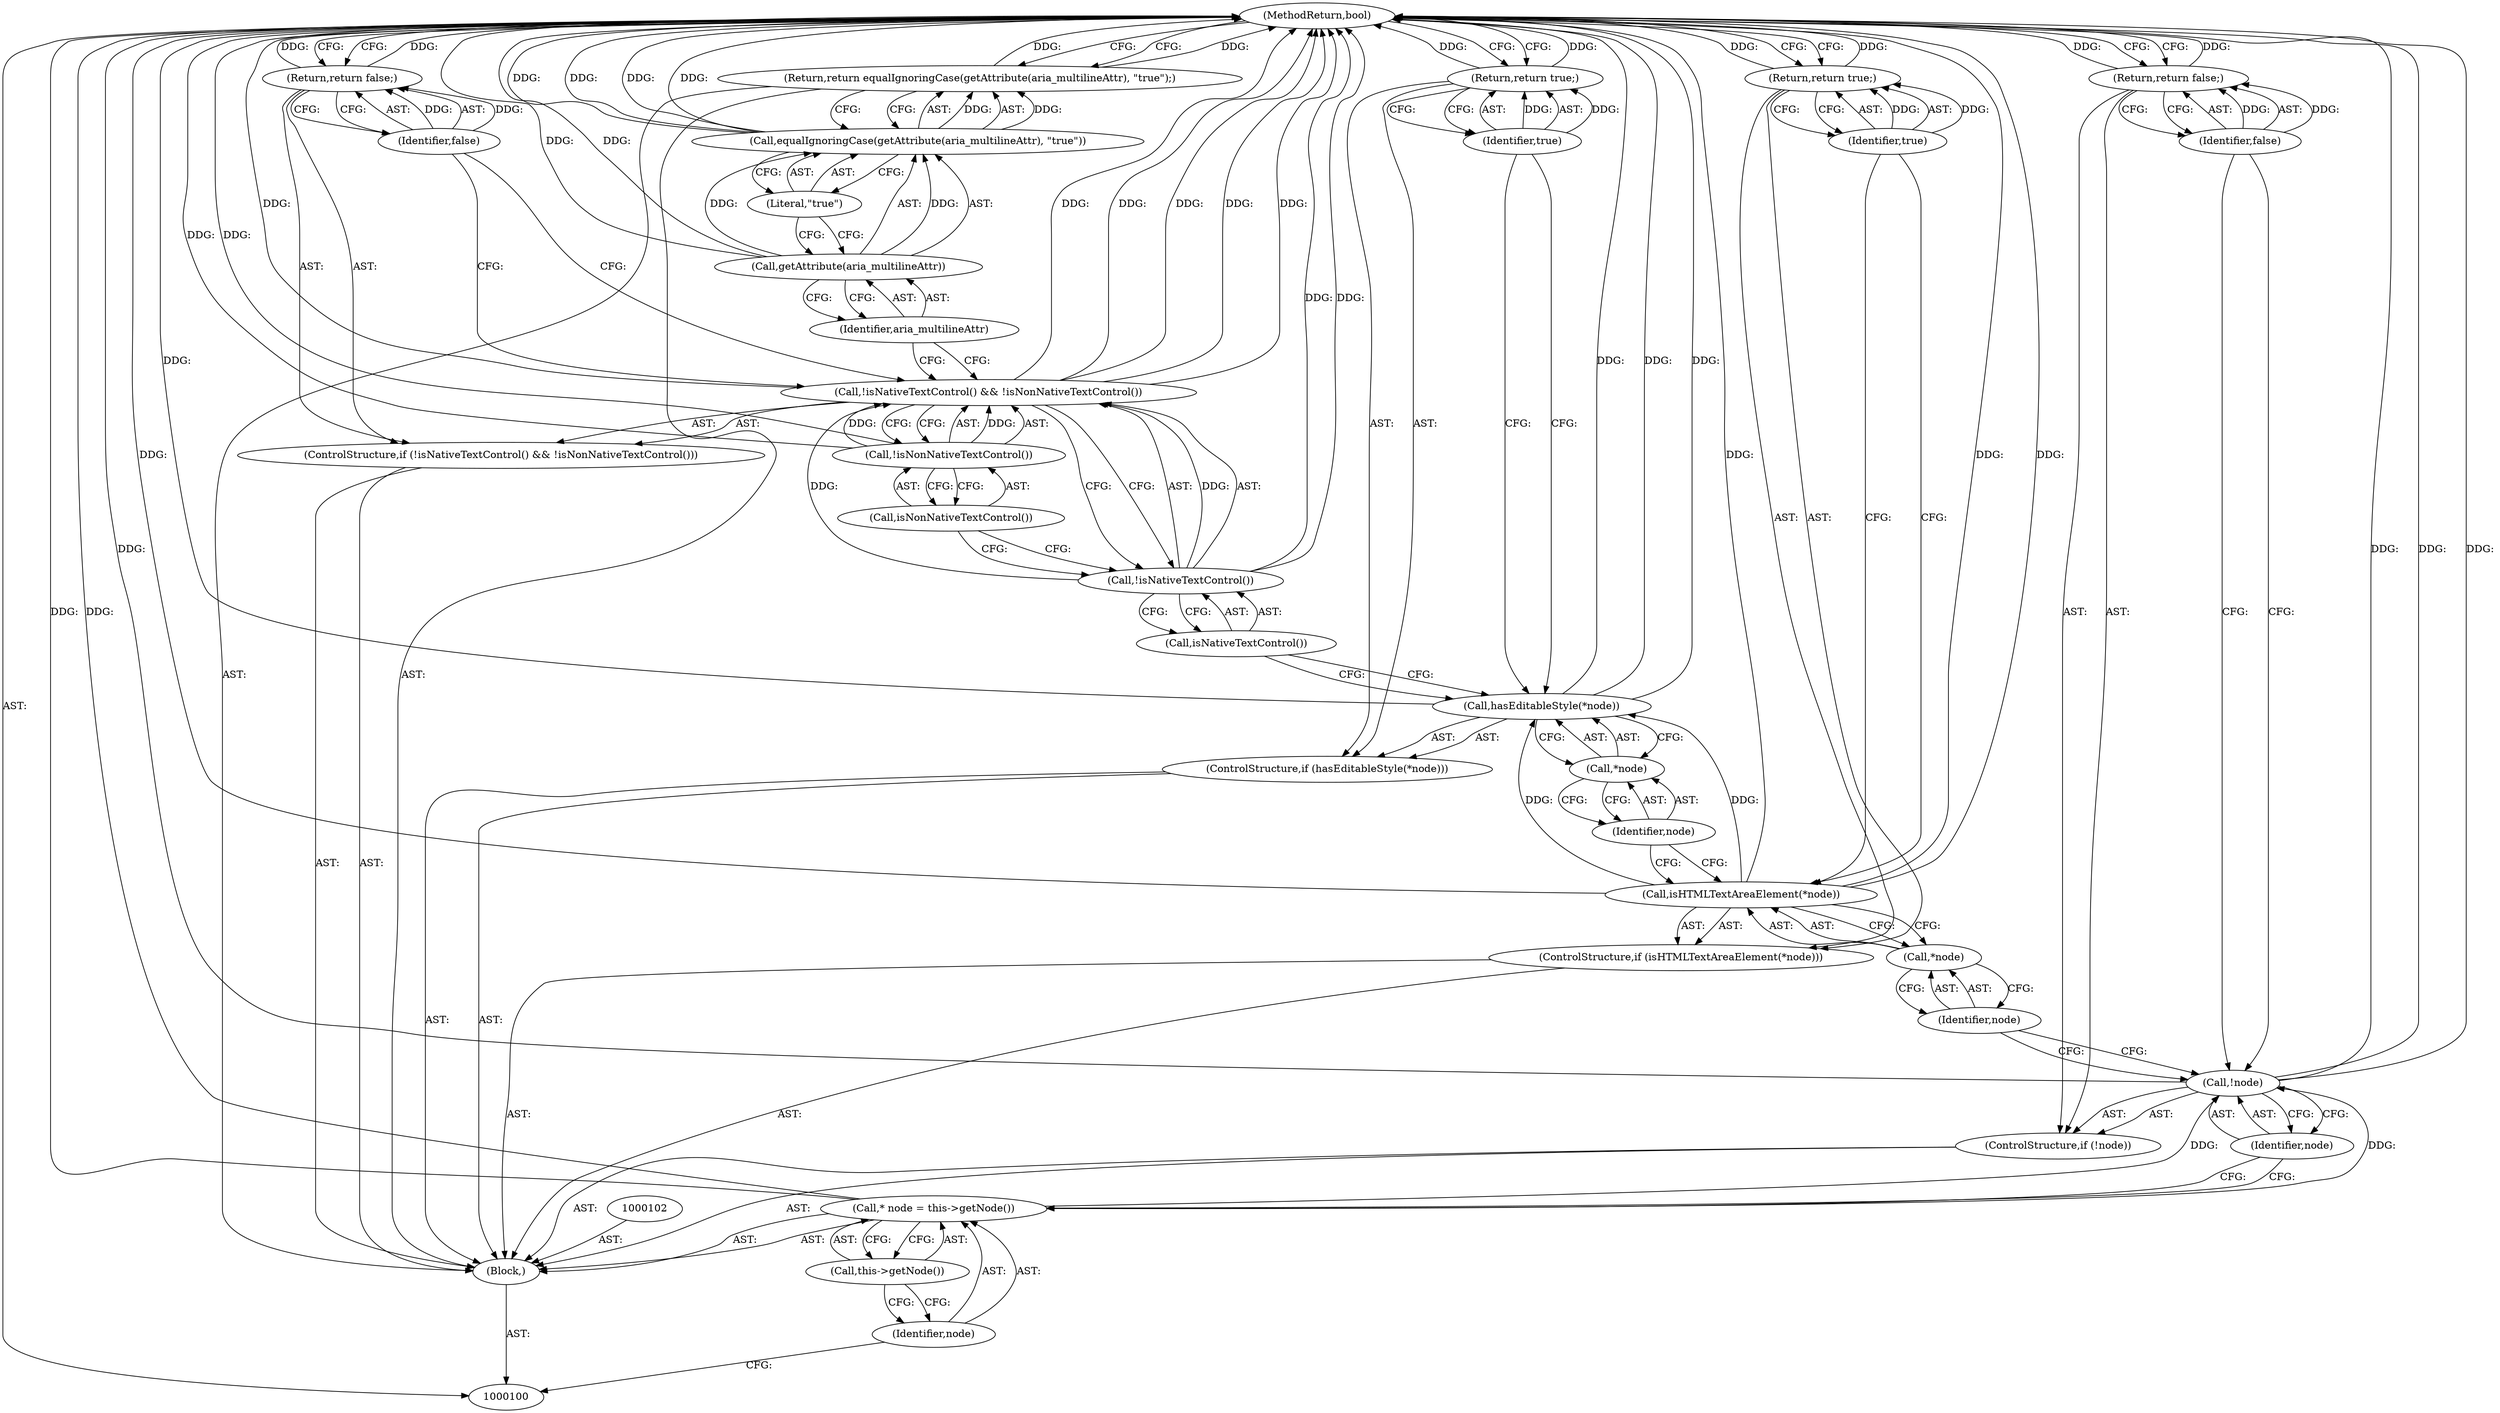 digraph "1_Chrome_d27468a832d5316884bd02f459cbf493697fd7e1_26" {
"1000136" [label="(MethodReturn,bool)"];
"1000101" [label="(Block,)"];
"1000122" [label="(Identifier,true)"];
"1000121" [label="(Return,return true;)"];
"1000123" [label="(ControlStructure,if (!isNativeTextControl() && !isNonNativeTextControl()))"];
"1000127" [label="(Call,!isNonNativeTextControl())"];
"1000128" [label="(Call,isNonNativeTextControl())"];
"1000124" [label="(Call,!isNativeTextControl() && !isNonNativeTextControl())"];
"1000125" [label="(Call,!isNativeTextControl())"];
"1000126" [label="(Call,isNativeTextControl())"];
"1000130" [label="(Identifier,false)"];
"1000129" [label="(Return,return false;)"];
"1000131" [label="(Return,return equalIgnoringCase(getAttribute(aria_multilineAttr), \"true\");)"];
"1000133" [label="(Call,getAttribute(aria_multilineAttr))"];
"1000134" [label="(Identifier,aria_multilineAttr)"];
"1000135" [label="(Literal,\"true\")"];
"1000132" [label="(Call,equalIgnoringCase(getAttribute(aria_multilineAttr), \"true\"))"];
"1000105" [label="(Call,this->getNode())"];
"1000103" [label="(Call,* node = this->getNode())"];
"1000104" [label="(Identifier,node)"];
"1000106" [label="(ControlStructure,if (!node))"];
"1000107" [label="(Call,!node)"];
"1000108" [label="(Identifier,node)"];
"1000110" [label="(Identifier,false)"];
"1000109" [label="(Return,return false;)"];
"1000111" [label="(ControlStructure,if (isHTMLTextAreaElement(*node)))"];
"1000113" [label="(Call,*node)"];
"1000114" [label="(Identifier,node)"];
"1000112" [label="(Call,isHTMLTextAreaElement(*node))"];
"1000116" [label="(Identifier,true)"];
"1000115" [label="(Return,return true;)"];
"1000117" [label="(ControlStructure,if (hasEditableStyle(*node)))"];
"1000119" [label="(Call,*node)"];
"1000120" [label="(Identifier,node)"];
"1000118" [label="(Call,hasEditableStyle(*node))"];
"1000136" -> "1000100"  [label="AST: "];
"1000136" -> "1000109"  [label="CFG: "];
"1000136" -> "1000115"  [label="CFG: "];
"1000136" -> "1000121"  [label="CFG: "];
"1000136" -> "1000129"  [label="CFG: "];
"1000136" -> "1000131"  [label="CFG: "];
"1000125" -> "1000136"  [label="DDG: "];
"1000124" -> "1000136"  [label="DDG: "];
"1000124" -> "1000136"  [label="DDG: "];
"1000124" -> "1000136"  [label="DDG: "];
"1000107" -> "1000136"  [label="DDG: "];
"1000107" -> "1000136"  [label="DDG: "];
"1000103" -> "1000136"  [label="DDG: "];
"1000132" -> "1000136"  [label="DDG: "];
"1000132" -> "1000136"  [label="DDG: "];
"1000118" -> "1000136"  [label="DDG: "];
"1000118" -> "1000136"  [label="DDG: "];
"1000112" -> "1000136"  [label="DDG: "];
"1000112" -> "1000136"  [label="DDG: "];
"1000127" -> "1000136"  [label="DDG: "];
"1000133" -> "1000136"  [label="DDG: "];
"1000121" -> "1000136"  [label="DDG: "];
"1000129" -> "1000136"  [label="DDG: "];
"1000131" -> "1000136"  [label="DDG: "];
"1000115" -> "1000136"  [label="DDG: "];
"1000109" -> "1000136"  [label="DDG: "];
"1000101" -> "1000100"  [label="AST: "];
"1000102" -> "1000101"  [label="AST: "];
"1000103" -> "1000101"  [label="AST: "];
"1000106" -> "1000101"  [label="AST: "];
"1000111" -> "1000101"  [label="AST: "];
"1000117" -> "1000101"  [label="AST: "];
"1000123" -> "1000101"  [label="AST: "];
"1000131" -> "1000101"  [label="AST: "];
"1000122" -> "1000121"  [label="AST: "];
"1000122" -> "1000118"  [label="CFG: "];
"1000121" -> "1000122"  [label="CFG: "];
"1000122" -> "1000121"  [label="DDG: "];
"1000121" -> "1000117"  [label="AST: "];
"1000121" -> "1000122"  [label="CFG: "];
"1000122" -> "1000121"  [label="AST: "];
"1000136" -> "1000121"  [label="CFG: "];
"1000121" -> "1000136"  [label="DDG: "];
"1000122" -> "1000121"  [label="DDG: "];
"1000123" -> "1000101"  [label="AST: "];
"1000124" -> "1000123"  [label="AST: "];
"1000129" -> "1000123"  [label="AST: "];
"1000127" -> "1000124"  [label="AST: "];
"1000127" -> "1000128"  [label="CFG: "];
"1000128" -> "1000127"  [label="AST: "];
"1000124" -> "1000127"  [label="CFG: "];
"1000127" -> "1000136"  [label="DDG: "];
"1000127" -> "1000124"  [label="DDG: "];
"1000128" -> "1000127"  [label="AST: "];
"1000128" -> "1000125"  [label="CFG: "];
"1000127" -> "1000128"  [label="CFG: "];
"1000124" -> "1000123"  [label="AST: "];
"1000124" -> "1000125"  [label="CFG: "];
"1000124" -> "1000127"  [label="CFG: "];
"1000125" -> "1000124"  [label="AST: "];
"1000127" -> "1000124"  [label="AST: "];
"1000130" -> "1000124"  [label="CFG: "];
"1000134" -> "1000124"  [label="CFG: "];
"1000124" -> "1000136"  [label="DDG: "];
"1000124" -> "1000136"  [label="DDG: "];
"1000124" -> "1000136"  [label="DDG: "];
"1000125" -> "1000124"  [label="DDG: "];
"1000127" -> "1000124"  [label="DDG: "];
"1000125" -> "1000124"  [label="AST: "];
"1000125" -> "1000126"  [label="CFG: "];
"1000126" -> "1000125"  [label="AST: "];
"1000128" -> "1000125"  [label="CFG: "];
"1000124" -> "1000125"  [label="CFG: "];
"1000125" -> "1000136"  [label="DDG: "];
"1000125" -> "1000124"  [label="DDG: "];
"1000126" -> "1000125"  [label="AST: "];
"1000126" -> "1000118"  [label="CFG: "];
"1000125" -> "1000126"  [label="CFG: "];
"1000130" -> "1000129"  [label="AST: "];
"1000130" -> "1000124"  [label="CFG: "];
"1000129" -> "1000130"  [label="CFG: "];
"1000130" -> "1000129"  [label="DDG: "];
"1000129" -> "1000123"  [label="AST: "];
"1000129" -> "1000130"  [label="CFG: "];
"1000130" -> "1000129"  [label="AST: "];
"1000136" -> "1000129"  [label="CFG: "];
"1000129" -> "1000136"  [label="DDG: "];
"1000130" -> "1000129"  [label="DDG: "];
"1000131" -> "1000101"  [label="AST: "];
"1000131" -> "1000132"  [label="CFG: "];
"1000132" -> "1000131"  [label="AST: "];
"1000136" -> "1000131"  [label="CFG: "];
"1000131" -> "1000136"  [label="DDG: "];
"1000132" -> "1000131"  [label="DDG: "];
"1000133" -> "1000132"  [label="AST: "];
"1000133" -> "1000134"  [label="CFG: "];
"1000134" -> "1000133"  [label="AST: "];
"1000135" -> "1000133"  [label="CFG: "];
"1000133" -> "1000136"  [label="DDG: "];
"1000133" -> "1000132"  [label="DDG: "];
"1000134" -> "1000133"  [label="AST: "];
"1000134" -> "1000124"  [label="CFG: "];
"1000133" -> "1000134"  [label="CFG: "];
"1000135" -> "1000132"  [label="AST: "];
"1000135" -> "1000133"  [label="CFG: "];
"1000132" -> "1000135"  [label="CFG: "];
"1000132" -> "1000131"  [label="AST: "];
"1000132" -> "1000135"  [label="CFG: "];
"1000133" -> "1000132"  [label="AST: "];
"1000135" -> "1000132"  [label="AST: "];
"1000131" -> "1000132"  [label="CFG: "];
"1000132" -> "1000136"  [label="DDG: "];
"1000132" -> "1000136"  [label="DDG: "];
"1000132" -> "1000131"  [label="DDG: "];
"1000133" -> "1000132"  [label="DDG: "];
"1000105" -> "1000103"  [label="AST: "];
"1000105" -> "1000104"  [label="CFG: "];
"1000103" -> "1000105"  [label="CFG: "];
"1000103" -> "1000101"  [label="AST: "];
"1000103" -> "1000105"  [label="CFG: "];
"1000104" -> "1000103"  [label="AST: "];
"1000105" -> "1000103"  [label="AST: "];
"1000108" -> "1000103"  [label="CFG: "];
"1000103" -> "1000136"  [label="DDG: "];
"1000103" -> "1000107"  [label="DDG: "];
"1000104" -> "1000103"  [label="AST: "];
"1000104" -> "1000100"  [label="CFG: "];
"1000105" -> "1000104"  [label="CFG: "];
"1000106" -> "1000101"  [label="AST: "];
"1000107" -> "1000106"  [label="AST: "];
"1000109" -> "1000106"  [label="AST: "];
"1000107" -> "1000106"  [label="AST: "];
"1000107" -> "1000108"  [label="CFG: "];
"1000108" -> "1000107"  [label="AST: "];
"1000110" -> "1000107"  [label="CFG: "];
"1000114" -> "1000107"  [label="CFG: "];
"1000107" -> "1000136"  [label="DDG: "];
"1000107" -> "1000136"  [label="DDG: "];
"1000103" -> "1000107"  [label="DDG: "];
"1000108" -> "1000107"  [label="AST: "];
"1000108" -> "1000103"  [label="CFG: "];
"1000107" -> "1000108"  [label="CFG: "];
"1000110" -> "1000109"  [label="AST: "];
"1000110" -> "1000107"  [label="CFG: "];
"1000109" -> "1000110"  [label="CFG: "];
"1000110" -> "1000109"  [label="DDG: "];
"1000109" -> "1000106"  [label="AST: "];
"1000109" -> "1000110"  [label="CFG: "];
"1000110" -> "1000109"  [label="AST: "];
"1000136" -> "1000109"  [label="CFG: "];
"1000109" -> "1000136"  [label="DDG: "];
"1000110" -> "1000109"  [label="DDG: "];
"1000111" -> "1000101"  [label="AST: "];
"1000112" -> "1000111"  [label="AST: "];
"1000115" -> "1000111"  [label="AST: "];
"1000113" -> "1000112"  [label="AST: "];
"1000113" -> "1000114"  [label="CFG: "];
"1000114" -> "1000113"  [label="AST: "];
"1000112" -> "1000113"  [label="CFG: "];
"1000114" -> "1000113"  [label="AST: "];
"1000114" -> "1000107"  [label="CFG: "];
"1000113" -> "1000114"  [label="CFG: "];
"1000112" -> "1000111"  [label="AST: "];
"1000112" -> "1000113"  [label="CFG: "];
"1000113" -> "1000112"  [label="AST: "];
"1000116" -> "1000112"  [label="CFG: "];
"1000120" -> "1000112"  [label="CFG: "];
"1000112" -> "1000136"  [label="DDG: "];
"1000112" -> "1000136"  [label="DDG: "];
"1000112" -> "1000118"  [label="DDG: "];
"1000116" -> "1000115"  [label="AST: "];
"1000116" -> "1000112"  [label="CFG: "];
"1000115" -> "1000116"  [label="CFG: "];
"1000116" -> "1000115"  [label="DDG: "];
"1000115" -> "1000111"  [label="AST: "];
"1000115" -> "1000116"  [label="CFG: "];
"1000116" -> "1000115"  [label="AST: "];
"1000136" -> "1000115"  [label="CFG: "];
"1000115" -> "1000136"  [label="DDG: "];
"1000116" -> "1000115"  [label="DDG: "];
"1000117" -> "1000101"  [label="AST: "];
"1000118" -> "1000117"  [label="AST: "];
"1000121" -> "1000117"  [label="AST: "];
"1000119" -> "1000118"  [label="AST: "];
"1000119" -> "1000120"  [label="CFG: "];
"1000120" -> "1000119"  [label="AST: "];
"1000118" -> "1000119"  [label="CFG: "];
"1000120" -> "1000119"  [label="AST: "];
"1000120" -> "1000112"  [label="CFG: "];
"1000119" -> "1000120"  [label="CFG: "];
"1000118" -> "1000117"  [label="AST: "];
"1000118" -> "1000119"  [label="CFG: "];
"1000119" -> "1000118"  [label="AST: "];
"1000122" -> "1000118"  [label="CFG: "];
"1000126" -> "1000118"  [label="CFG: "];
"1000118" -> "1000136"  [label="DDG: "];
"1000118" -> "1000136"  [label="DDG: "];
"1000112" -> "1000118"  [label="DDG: "];
}
